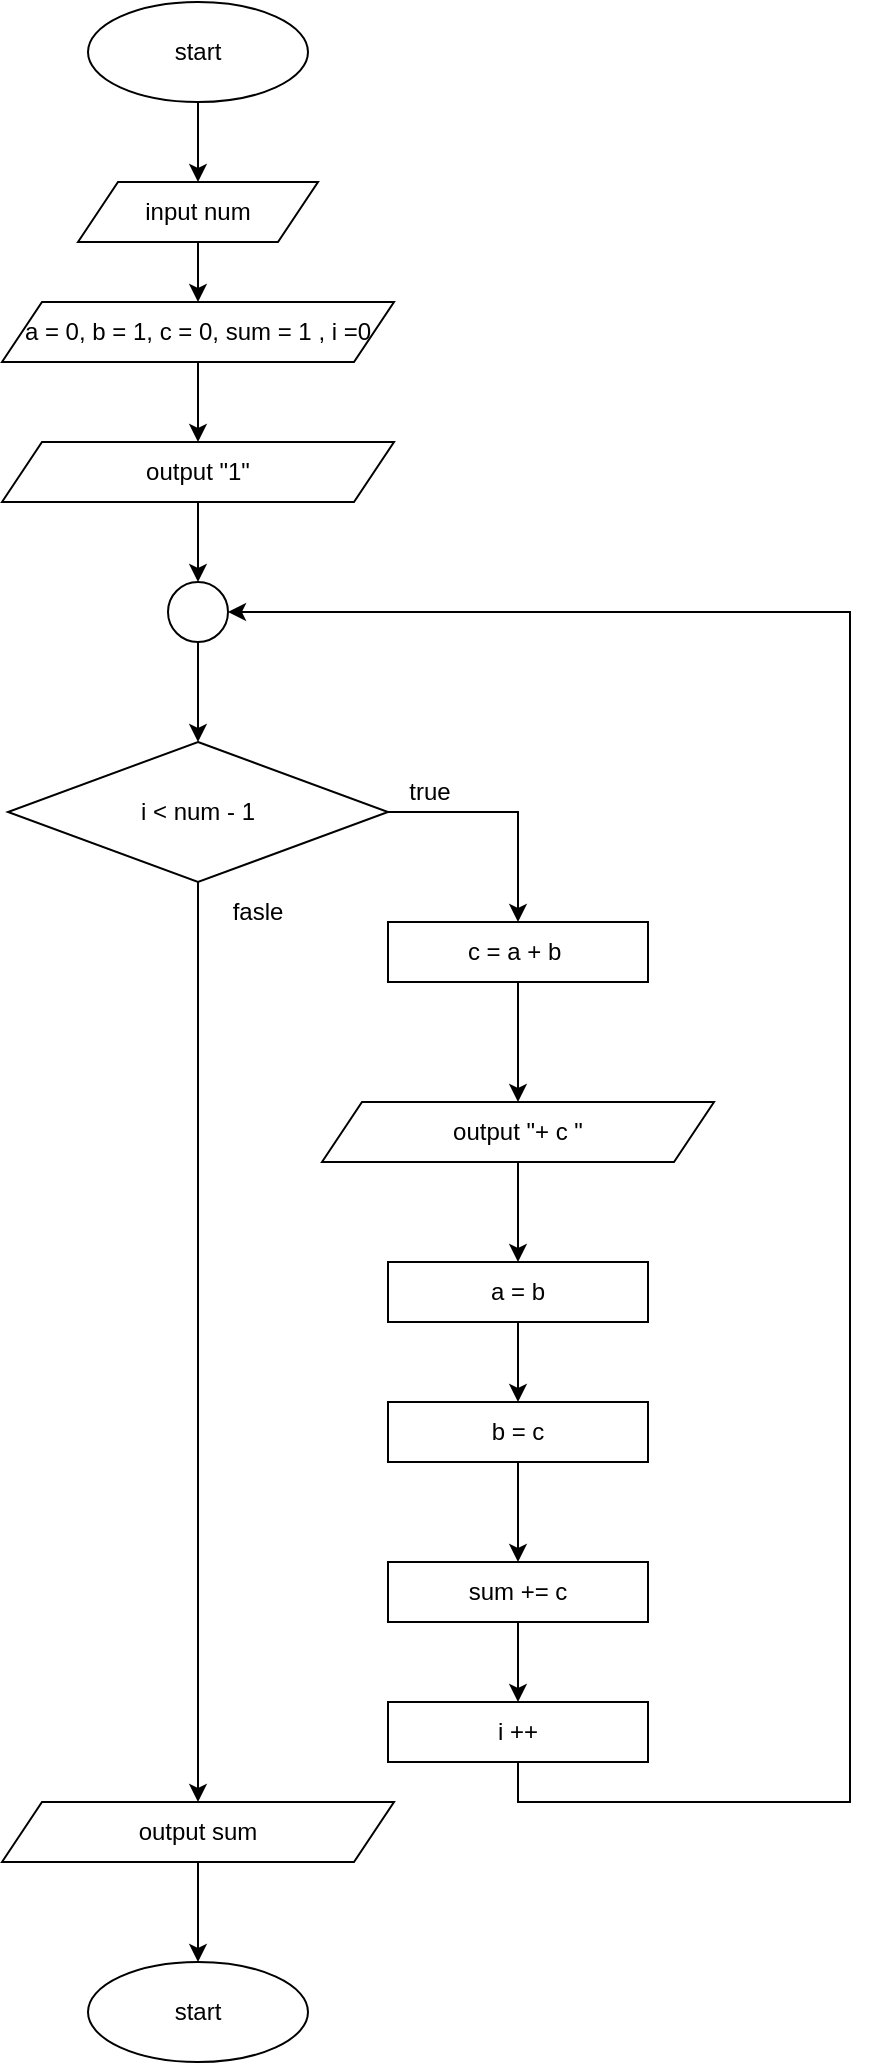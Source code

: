 <mxfile version="25.0.3">
  <diagram name="Page-1" id="QqZ6r1_q-Cm2Rfkalxoe">
    <mxGraphModel dx="1050" dy="522" grid="1" gridSize="10" guides="1" tooltips="1" connect="1" arrows="1" fold="1" page="1" pageScale="1" pageWidth="827" pageHeight="1169" math="0" shadow="0">
      <root>
        <mxCell id="0" />
        <mxCell id="1" parent="0" />
        <mxCell id="m0ffFuOmTv1_hEQ_KcRk-3" value="" style="edgeStyle=orthogonalEdgeStyle;rounded=0;orthogonalLoop=1;jettySize=auto;html=1;" edge="1" parent="1" source="m0ffFuOmTv1_hEQ_KcRk-1" target="m0ffFuOmTv1_hEQ_KcRk-2">
          <mxGeometry relative="1" as="geometry" />
        </mxCell>
        <mxCell id="m0ffFuOmTv1_hEQ_KcRk-1" value="start" style="ellipse;whiteSpace=wrap;html=1;" vertex="1" parent="1">
          <mxGeometry x="359" y="40" width="110" height="50" as="geometry" />
        </mxCell>
        <mxCell id="m0ffFuOmTv1_hEQ_KcRk-5" value="" style="edgeStyle=orthogonalEdgeStyle;rounded=0;orthogonalLoop=1;jettySize=auto;html=1;" edge="1" parent="1" source="m0ffFuOmTv1_hEQ_KcRk-2" target="m0ffFuOmTv1_hEQ_KcRk-4">
          <mxGeometry relative="1" as="geometry" />
        </mxCell>
        <mxCell id="m0ffFuOmTv1_hEQ_KcRk-2" value="input num" style="shape=parallelogram;perimeter=parallelogramPerimeter;whiteSpace=wrap;html=1;fixedSize=1;" vertex="1" parent="1">
          <mxGeometry x="354" y="130" width="120" height="30" as="geometry" />
        </mxCell>
        <mxCell id="m0ffFuOmTv1_hEQ_KcRk-7" value="" style="edgeStyle=orthogonalEdgeStyle;rounded=0;orthogonalLoop=1;jettySize=auto;html=1;" edge="1" parent="1" source="m0ffFuOmTv1_hEQ_KcRk-4" target="m0ffFuOmTv1_hEQ_KcRk-6">
          <mxGeometry relative="1" as="geometry" />
        </mxCell>
        <mxCell id="m0ffFuOmTv1_hEQ_KcRk-4" value="a = 0, b = 1, c = 0, sum = 1 , i =0" style="shape=parallelogram;perimeter=parallelogramPerimeter;whiteSpace=wrap;html=1;fixedSize=1;" vertex="1" parent="1">
          <mxGeometry x="316" y="190" width="196" height="30" as="geometry" />
        </mxCell>
        <mxCell id="m0ffFuOmTv1_hEQ_KcRk-11" value="" style="edgeStyle=orthogonalEdgeStyle;rounded=0;orthogonalLoop=1;jettySize=auto;html=1;" edge="1" parent="1" source="m0ffFuOmTv1_hEQ_KcRk-6" target="m0ffFuOmTv1_hEQ_KcRk-10">
          <mxGeometry relative="1" as="geometry" />
        </mxCell>
        <mxCell id="m0ffFuOmTv1_hEQ_KcRk-6" value="output &quot;1&quot;" style="shape=parallelogram;perimeter=parallelogramPerimeter;whiteSpace=wrap;html=1;fixedSize=1;" vertex="1" parent="1">
          <mxGeometry x="316" y="260" width="196" height="30" as="geometry" />
        </mxCell>
        <mxCell id="m0ffFuOmTv1_hEQ_KcRk-14" style="edgeStyle=orthogonalEdgeStyle;rounded=0;orthogonalLoop=1;jettySize=auto;html=1;exitX=1;exitY=0.5;exitDx=0;exitDy=0;entryX=0.5;entryY=0;entryDx=0;entryDy=0;" edge="1" parent="1" source="m0ffFuOmTv1_hEQ_KcRk-8" target="m0ffFuOmTv1_hEQ_KcRk-13">
          <mxGeometry relative="1" as="geometry" />
        </mxCell>
        <mxCell id="m0ffFuOmTv1_hEQ_KcRk-26" style="edgeStyle=orthogonalEdgeStyle;rounded=0;orthogonalLoop=1;jettySize=auto;html=1;exitX=0.5;exitY=1;exitDx=0;exitDy=0;" edge="1" parent="1" source="m0ffFuOmTv1_hEQ_KcRk-8">
          <mxGeometry relative="1" as="geometry">
            <mxPoint x="414" y="940" as="targetPoint" />
          </mxGeometry>
        </mxCell>
        <mxCell id="m0ffFuOmTv1_hEQ_KcRk-8" value="i &amp;lt; num - 1" style="rhombus;whiteSpace=wrap;html=1;" vertex="1" parent="1">
          <mxGeometry x="319" y="410" width="190" height="70" as="geometry" />
        </mxCell>
        <mxCell id="m0ffFuOmTv1_hEQ_KcRk-12" value="" style="edgeStyle=orthogonalEdgeStyle;rounded=0;orthogonalLoop=1;jettySize=auto;html=1;" edge="1" parent="1" source="m0ffFuOmTv1_hEQ_KcRk-10" target="m0ffFuOmTv1_hEQ_KcRk-8">
          <mxGeometry relative="1" as="geometry" />
        </mxCell>
        <mxCell id="m0ffFuOmTv1_hEQ_KcRk-10" value="" style="ellipse;whiteSpace=wrap;html=1;aspect=fixed;" vertex="1" parent="1">
          <mxGeometry x="399" y="330" width="30" height="30" as="geometry" />
        </mxCell>
        <mxCell id="m0ffFuOmTv1_hEQ_KcRk-16" value="" style="edgeStyle=orthogonalEdgeStyle;rounded=0;orthogonalLoop=1;jettySize=auto;html=1;" edge="1" parent="1" source="m0ffFuOmTv1_hEQ_KcRk-13" target="m0ffFuOmTv1_hEQ_KcRk-15">
          <mxGeometry relative="1" as="geometry" />
        </mxCell>
        <mxCell id="m0ffFuOmTv1_hEQ_KcRk-13" value="c = a + b&amp;nbsp;" style="rounded=0;whiteSpace=wrap;html=1;" vertex="1" parent="1">
          <mxGeometry x="509" y="500" width="130" height="30" as="geometry" />
        </mxCell>
        <mxCell id="m0ffFuOmTv1_hEQ_KcRk-18" value="" style="edgeStyle=orthogonalEdgeStyle;rounded=0;orthogonalLoop=1;jettySize=auto;html=1;" edge="1" parent="1" source="m0ffFuOmTv1_hEQ_KcRk-15" target="m0ffFuOmTv1_hEQ_KcRk-17">
          <mxGeometry relative="1" as="geometry" />
        </mxCell>
        <mxCell id="m0ffFuOmTv1_hEQ_KcRk-15" value="output &quot;+ c &quot;" style="shape=parallelogram;perimeter=parallelogramPerimeter;whiteSpace=wrap;html=1;fixedSize=1;" vertex="1" parent="1">
          <mxGeometry x="476" y="590" width="196" height="30" as="geometry" />
        </mxCell>
        <mxCell id="m0ffFuOmTv1_hEQ_KcRk-21" value="" style="edgeStyle=orthogonalEdgeStyle;rounded=0;orthogonalLoop=1;jettySize=auto;html=1;" edge="1" parent="1" source="m0ffFuOmTv1_hEQ_KcRk-17" target="m0ffFuOmTv1_hEQ_KcRk-20">
          <mxGeometry relative="1" as="geometry" />
        </mxCell>
        <mxCell id="m0ffFuOmTv1_hEQ_KcRk-17" value="a = b" style="rounded=0;whiteSpace=wrap;html=1;" vertex="1" parent="1">
          <mxGeometry x="509" y="670" width="130" height="30" as="geometry" />
        </mxCell>
        <mxCell id="m0ffFuOmTv1_hEQ_KcRk-24" value="" style="edgeStyle=orthogonalEdgeStyle;rounded=0;orthogonalLoop=1;jettySize=auto;html=1;" edge="1" parent="1" source="m0ffFuOmTv1_hEQ_KcRk-19" target="m0ffFuOmTv1_hEQ_KcRk-23">
          <mxGeometry relative="1" as="geometry" />
        </mxCell>
        <mxCell id="m0ffFuOmTv1_hEQ_KcRk-19" value="sum += c" style="rounded=0;whiteSpace=wrap;html=1;" vertex="1" parent="1">
          <mxGeometry x="509" y="820" width="130" height="30" as="geometry" />
        </mxCell>
        <mxCell id="m0ffFuOmTv1_hEQ_KcRk-22" value="" style="edgeStyle=orthogonalEdgeStyle;rounded=0;orthogonalLoop=1;jettySize=auto;html=1;" edge="1" parent="1" source="m0ffFuOmTv1_hEQ_KcRk-20" target="m0ffFuOmTv1_hEQ_KcRk-19">
          <mxGeometry relative="1" as="geometry" />
        </mxCell>
        <mxCell id="m0ffFuOmTv1_hEQ_KcRk-20" value="b = c" style="rounded=0;whiteSpace=wrap;html=1;" vertex="1" parent="1">
          <mxGeometry x="509" y="740" width="130" height="30" as="geometry" />
        </mxCell>
        <mxCell id="m0ffFuOmTv1_hEQ_KcRk-25" style="edgeStyle=orthogonalEdgeStyle;rounded=0;orthogonalLoop=1;jettySize=auto;html=1;exitX=0.5;exitY=1;exitDx=0;exitDy=0;entryX=1;entryY=0.5;entryDx=0;entryDy=0;" edge="1" parent="1" source="m0ffFuOmTv1_hEQ_KcRk-23" target="m0ffFuOmTv1_hEQ_KcRk-10">
          <mxGeometry relative="1" as="geometry">
            <Array as="points">
              <mxPoint x="574" y="940" />
              <mxPoint x="740" y="940" />
              <mxPoint x="740" y="345" />
            </Array>
          </mxGeometry>
        </mxCell>
        <mxCell id="m0ffFuOmTv1_hEQ_KcRk-23" value="i ++" style="rounded=0;whiteSpace=wrap;html=1;" vertex="1" parent="1">
          <mxGeometry x="509" y="890" width="130" height="30" as="geometry" />
        </mxCell>
        <mxCell id="m0ffFuOmTv1_hEQ_KcRk-29" value="" style="edgeStyle=orthogonalEdgeStyle;rounded=0;orthogonalLoop=1;jettySize=auto;html=1;" edge="1" parent="1" source="m0ffFuOmTv1_hEQ_KcRk-27" target="m0ffFuOmTv1_hEQ_KcRk-28">
          <mxGeometry relative="1" as="geometry" />
        </mxCell>
        <mxCell id="m0ffFuOmTv1_hEQ_KcRk-27" value="output sum" style="shape=parallelogram;perimeter=parallelogramPerimeter;whiteSpace=wrap;html=1;fixedSize=1;" vertex="1" parent="1">
          <mxGeometry x="316" y="940" width="196" height="30" as="geometry" />
        </mxCell>
        <mxCell id="m0ffFuOmTv1_hEQ_KcRk-28" value="start" style="ellipse;whiteSpace=wrap;html=1;" vertex="1" parent="1">
          <mxGeometry x="359" y="1020" width="110" height="50" as="geometry" />
        </mxCell>
        <mxCell id="m0ffFuOmTv1_hEQ_KcRk-31" value="true" style="text;html=1;align=center;verticalAlign=middle;whiteSpace=wrap;rounded=0;" vertex="1" parent="1">
          <mxGeometry x="500" y="420" width="60" height="30" as="geometry" />
        </mxCell>
        <mxCell id="m0ffFuOmTv1_hEQ_KcRk-32" value="fasle" style="text;html=1;align=center;verticalAlign=middle;whiteSpace=wrap;rounded=0;" vertex="1" parent="1">
          <mxGeometry x="414" y="480" width="60" height="30" as="geometry" />
        </mxCell>
      </root>
    </mxGraphModel>
  </diagram>
</mxfile>
